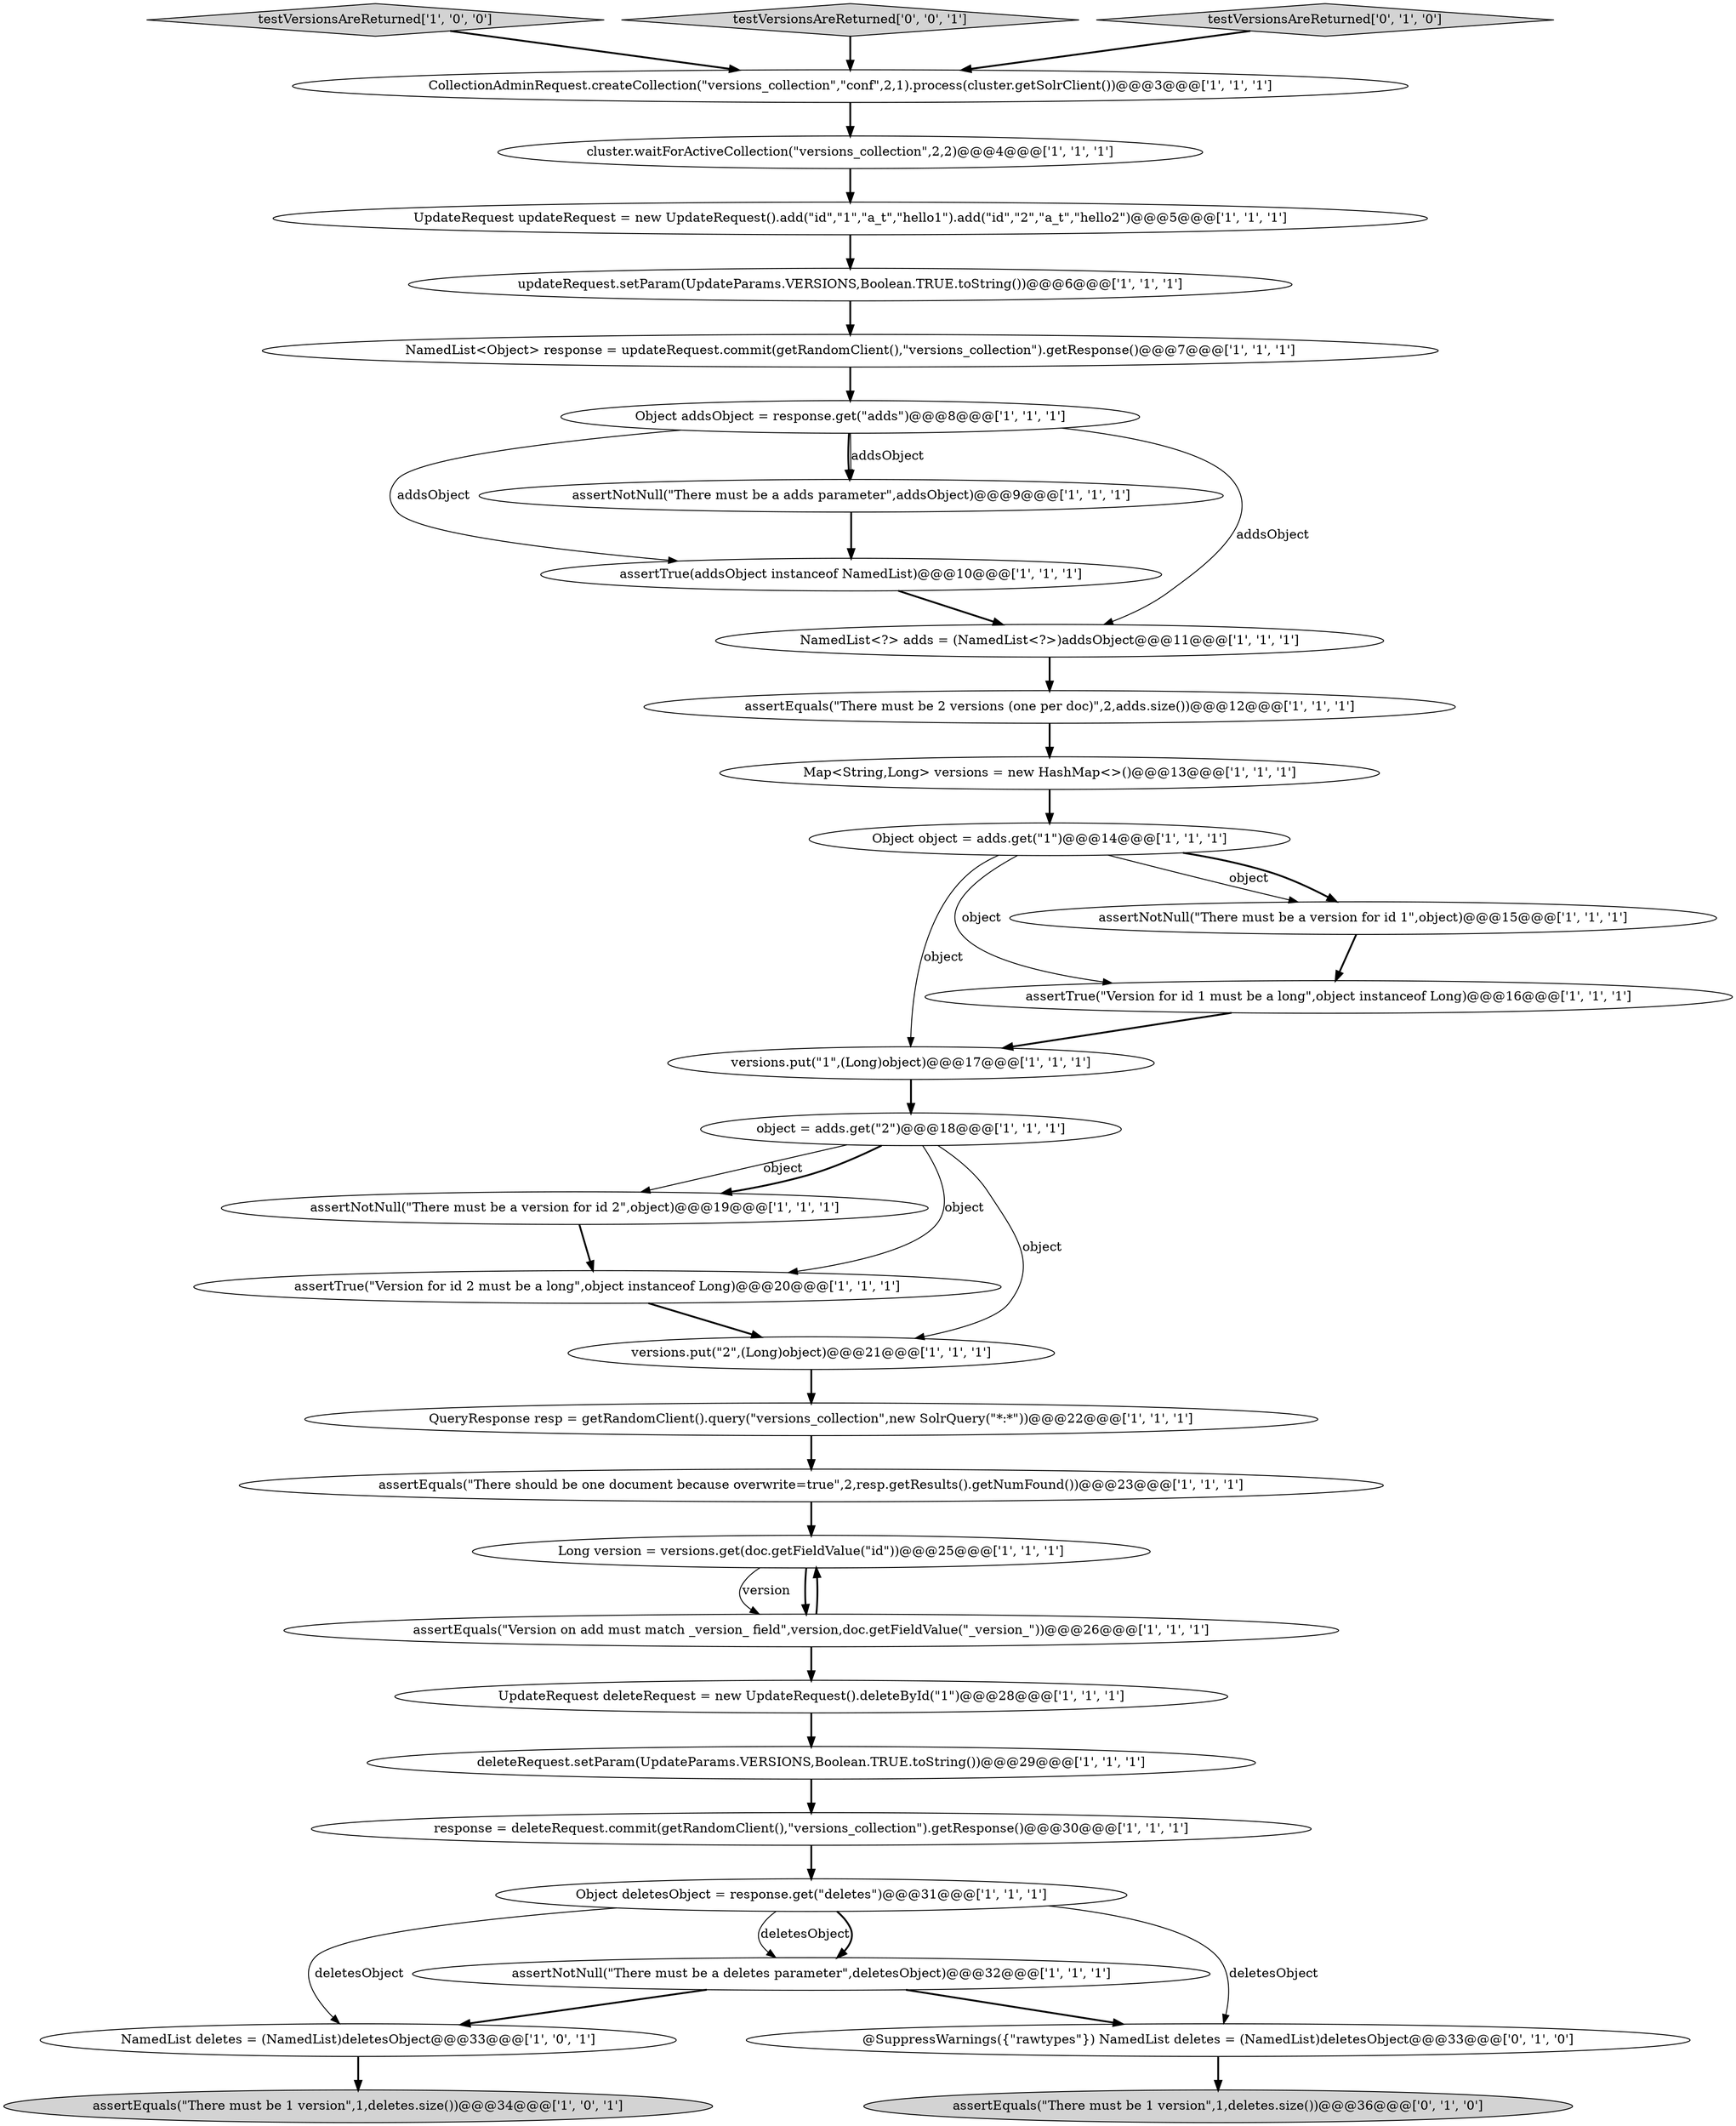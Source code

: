 digraph {
12 [style = filled, label = "assertNotNull(\"There must be a version for id 2\",object)@@@19@@@['1', '1', '1']", fillcolor = white, shape = ellipse image = "AAA0AAABBB1BBB"];
20 [style = filled, label = "NamedList deletes = (NamedList)deletesObject@@@33@@@['1', '0', '1']", fillcolor = white, shape = ellipse image = "AAA0AAABBB1BBB"];
21 [style = filled, label = "testVersionsAreReturned['1', '0', '0']", fillcolor = lightgray, shape = diamond image = "AAA0AAABBB1BBB"];
14 [style = filled, label = "versions.put(\"1\",(Long)object)@@@17@@@['1', '1', '1']", fillcolor = white, shape = ellipse image = "AAA0AAABBB1BBB"];
10 [style = filled, label = "assertTrue(addsObject instanceof NamedList)@@@10@@@['1', '1', '1']", fillcolor = white, shape = ellipse image = "AAA0AAABBB1BBB"];
28 [style = filled, label = "QueryResponse resp = getRandomClient().query(\"versions_collection\",new SolrQuery(\"*:*\"))@@@22@@@['1', '1', '1']", fillcolor = white, shape = ellipse image = "AAA0AAABBB1BBB"];
31 [style = filled, label = "assertEquals(\"There must be 1 version\",1,deletes.size())@@@36@@@['0', '1', '0']", fillcolor = lightgray, shape = ellipse image = "AAA0AAABBB2BBB"];
0 [style = filled, label = "NamedList<Object> response = updateRequest.commit(getRandomClient(),\"versions_collection\").getResponse()@@@7@@@['1', '1', '1']", fillcolor = white, shape = ellipse image = "AAA0AAABBB1BBB"];
30 [style = filled, label = "Object addsObject = response.get(\"adds\")@@@8@@@['1', '1', '1']", fillcolor = white, shape = ellipse image = "AAA0AAABBB1BBB"];
13 [style = filled, label = "Long version = versions.get(doc.getFieldValue(\"id\"))@@@25@@@['1', '1', '1']", fillcolor = white, shape = ellipse image = "AAA0AAABBB1BBB"];
11 [style = filled, label = "UpdateRequest deleteRequest = new UpdateRequest().deleteById(\"1\")@@@28@@@['1', '1', '1']", fillcolor = white, shape = ellipse image = "AAA0AAABBB1BBB"];
18 [style = filled, label = "deleteRequest.setParam(UpdateParams.VERSIONS,Boolean.TRUE.toString())@@@29@@@['1', '1', '1']", fillcolor = white, shape = ellipse image = "AAA0AAABBB1BBB"];
9 [style = filled, label = "assertEquals(\"Version on add must match _version_ field\",version,doc.getFieldValue(\"_version_\"))@@@26@@@['1', '1', '1']", fillcolor = white, shape = ellipse image = "AAA0AAABBB1BBB"];
24 [style = filled, label = "response = deleteRequest.commit(getRandomClient(),\"versions_collection\").getResponse()@@@30@@@['1', '1', '1']", fillcolor = white, shape = ellipse image = "AAA0AAABBB1BBB"];
34 [style = filled, label = "testVersionsAreReturned['0', '0', '1']", fillcolor = lightgray, shape = diamond image = "AAA0AAABBB3BBB"];
4 [style = filled, label = "object = adds.get(\"2\")@@@18@@@['1', '1', '1']", fillcolor = white, shape = ellipse image = "AAA0AAABBB1BBB"];
3 [style = filled, label = "NamedList<?> adds = (NamedList<?>)addsObject@@@11@@@['1', '1', '1']", fillcolor = white, shape = ellipse image = "AAA0AAABBB1BBB"];
2 [style = filled, label = "assertNotNull(\"There must be a adds parameter\",addsObject)@@@9@@@['1', '1', '1']", fillcolor = white, shape = ellipse image = "AAA0AAABBB1BBB"];
17 [style = filled, label = "assertNotNull(\"There must be a version for id 1\",object)@@@15@@@['1', '1', '1']", fillcolor = white, shape = ellipse image = "AAA0AAABBB1BBB"];
25 [style = filled, label = "assertEquals(\"There should be one document because overwrite=true\",2,resp.getResults().getNumFound())@@@23@@@['1', '1', '1']", fillcolor = white, shape = ellipse image = "AAA0AAABBB1BBB"];
8 [style = filled, label = "assertTrue(\"Version for id 1 must be a long\",object instanceof Long)@@@16@@@['1', '1', '1']", fillcolor = white, shape = ellipse image = "AAA0AAABBB1BBB"];
7 [style = filled, label = "assertEquals(\"There must be 1 version\",1,deletes.size())@@@34@@@['1', '0', '1']", fillcolor = lightgray, shape = ellipse image = "AAA0AAABBB1BBB"];
22 [style = filled, label = "versions.put(\"2\",(Long)object)@@@21@@@['1', '1', '1']", fillcolor = white, shape = ellipse image = "AAA0AAABBB1BBB"];
29 [style = filled, label = "UpdateRequest updateRequest = new UpdateRequest().add(\"id\",\"1\",\"a_t\",\"hello1\").add(\"id\",\"2\",\"a_t\",\"hello2\")@@@5@@@['1', '1', '1']", fillcolor = white, shape = ellipse image = "AAA0AAABBB1BBB"];
32 [style = filled, label = "testVersionsAreReturned['0', '1', '0']", fillcolor = lightgray, shape = diamond image = "AAA0AAABBB2BBB"];
15 [style = filled, label = "Map<String,Long> versions = new HashMap<>()@@@13@@@['1', '1', '1']", fillcolor = white, shape = ellipse image = "AAA0AAABBB1BBB"];
16 [style = filled, label = "assertEquals(\"There must be 2 versions (one per doc)\",2,adds.size())@@@12@@@['1', '1', '1']", fillcolor = white, shape = ellipse image = "AAA0AAABBB1BBB"];
23 [style = filled, label = "updateRequest.setParam(UpdateParams.VERSIONS,Boolean.TRUE.toString())@@@6@@@['1', '1', '1']", fillcolor = white, shape = ellipse image = "AAA0AAABBB1BBB"];
5 [style = filled, label = "assertNotNull(\"There must be a deletes parameter\",deletesObject)@@@32@@@['1', '1', '1']", fillcolor = white, shape = ellipse image = "AAA0AAABBB1BBB"];
6 [style = filled, label = "assertTrue(\"Version for id 2 must be a long\",object instanceof Long)@@@20@@@['1', '1', '1']", fillcolor = white, shape = ellipse image = "AAA0AAABBB1BBB"];
1 [style = filled, label = "Object object = adds.get(\"1\")@@@14@@@['1', '1', '1']", fillcolor = white, shape = ellipse image = "AAA0AAABBB1BBB"];
27 [style = filled, label = "CollectionAdminRequest.createCollection(\"versions_collection\",\"conf\",2,1).process(cluster.getSolrClient())@@@3@@@['1', '1', '1']", fillcolor = white, shape = ellipse image = "AAA0AAABBB1BBB"];
33 [style = filled, label = "@SuppressWarnings({\"rawtypes\"}) NamedList deletes = (NamedList)deletesObject@@@33@@@['0', '1', '0']", fillcolor = white, shape = ellipse image = "AAA0AAABBB2BBB"];
19 [style = filled, label = "Object deletesObject = response.get(\"deletes\")@@@31@@@['1', '1', '1']", fillcolor = white, shape = ellipse image = "AAA0AAABBB1BBB"];
26 [style = filled, label = "cluster.waitForActiveCollection(\"versions_collection\",2,2)@@@4@@@['1', '1', '1']", fillcolor = white, shape = ellipse image = "AAA0AAABBB1BBB"];
17->8 [style = bold, label=""];
16->15 [style = bold, label=""];
0->30 [style = bold, label=""];
18->24 [style = bold, label=""];
24->19 [style = bold, label=""];
9->11 [style = bold, label=""];
5->20 [style = bold, label=""];
21->27 [style = bold, label=""];
6->22 [style = bold, label=""];
25->13 [style = bold, label=""];
5->33 [style = bold, label=""];
26->29 [style = bold, label=""];
8->14 [style = bold, label=""];
30->3 [style = solid, label="addsObject"];
10->3 [style = bold, label=""];
32->27 [style = bold, label=""];
22->28 [style = bold, label=""];
29->23 [style = bold, label=""];
3->16 [style = bold, label=""];
2->10 [style = bold, label=""];
12->6 [style = bold, label=""];
23->0 [style = bold, label=""];
1->17 [style = solid, label="object"];
19->5 [style = solid, label="deletesObject"];
11->18 [style = bold, label=""];
19->33 [style = solid, label="deletesObject"];
1->17 [style = bold, label=""];
19->5 [style = bold, label=""];
30->10 [style = solid, label="addsObject"];
4->12 [style = solid, label="object"];
1->8 [style = solid, label="object"];
27->26 [style = bold, label=""];
4->22 [style = solid, label="object"];
30->2 [style = solid, label="addsObject"];
13->9 [style = solid, label="version"];
4->12 [style = bold, label=""];
28->25 [style = bold, label=""];
9->13 [style = bold, label=""];
33->31 [style = bold, label=""];
13->9 [style = bold, label=""];
30->2 [style = bold, label=""];
20->7 [style = bold, label=""];
34->27 [style = bold, label=""];
19->20 [style = solid, label="deletesObject"];
1->14 [style = solid, label="object"];
14->4 [style = bold, label=""];
15->1 [style = bold, label=""];
4->6 [style = solid, label="object"];
}
